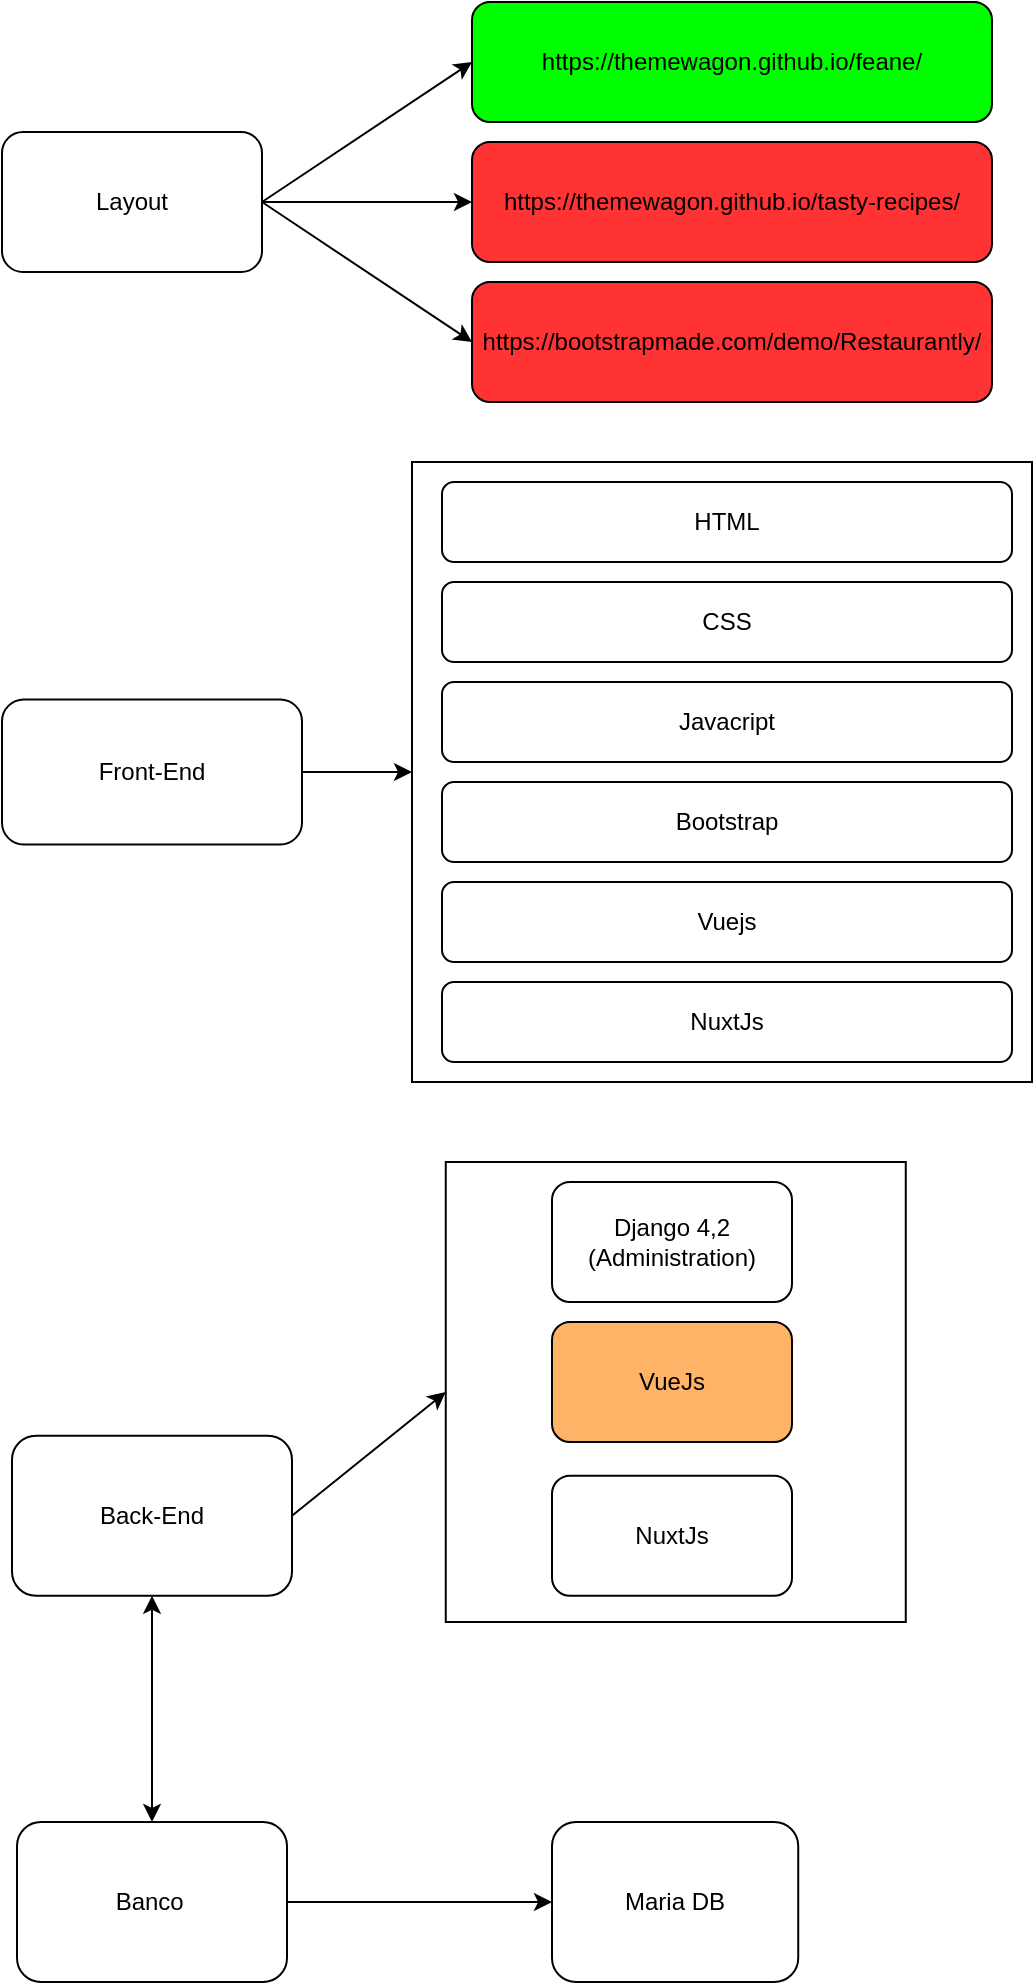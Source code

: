 <mxfile version="24.6.5" type="github" pages="2">
  <diagram name="Estrutura" id="_JozszdOQ5H9nEkMJRZu">
    <mxGraphModel dx="1120" dy="468" grid="1" gridSize="10" guides="1" tooltips="1" connect="1" arrows="1" fold="1" page="1" pageScale="1" pageWidth="827" pageHeight="1169" math="0" shadow="0">
      <root>
        <mxCell id="0" />
        <mxCell id="1" parent="0" />
        <mxCell id="03ZlNTiPjZ4IK-vgwYox-1" value="Layout" style="rounded=1;whiteSpace=wrap;html=1;" vertex="1" parent="1">
          <mxGeometry x="15" y="75" width="130" height="70" as="geometry" />
        </mxCell>
        <mxCell id="03ZlNTiPjZ4IK-vgwYox-2" value="" style="endArrow=classic;html=1;rounded=0;exitX=1;exitY=0.5;exitDx=0;exitDy=0;entryX=0;entryY=0.5;entryDx=0;entryDy=0;" edge="1" parent="1" source="03ZlNTiPjZ4IK-vgwYox-1" target="03ZlNTiPjZ4IK-vgwYox-3">
          <mxGeometry width="50" height="50" relative="1" as="geometry">
            <mxPoint x="240" y="120" as="sourcePoint" />
            <mxPoint x="220" y="60" as="targetPoint" />
          </mxGeometry>
        </mxCell>
        <mxCell id="03ZlNTiPjZ4IK-vgwYox-3" value="https://themewagon.github.io/feane/" style="rounded=1;whiteSpace=wrap;html=1;fillColor=#00FF00;" vertex="1" parent="1">
          <mxGeometry x="250" y="10" width="260" height="60" as="geometry" />
        </mxCell>
        <mxCell id="03ZlNTiPjZ4IK-vgwYox-4" value="" style="endArrow=classic;html=1;rounded=0;exitX=1;exitY=0.5;exitDx=0;exitDy=0;entryX=0;entryY=0.5;entryDx=0;entryDy=0;" edge="1" parent="1" source="03ZlNTiPjZ4IK-vgwYox-1" target="03ZlNTiPjZ4IK-vgwYox-6">
          <mxGeometry width="50" height="50" relative="1" as="geometry">
            <mxPoint x="170" y="100" as="sourcePoint" />
            <mxPoint x="220" y="90" as="targetPoint" />
          </mxGeometry>
        </mxCell>
        <mxCell id="03ZlNTiPjZ4IK-vgwYox-5" value="" style="endArrow=classic;html=1;rounded=0;exitX=1;exitY=0.5;exitDx=0;exitDy=0;entryX=0;entryY=0.5;entryDx=0;entryDy=0;" edge="1" parent="1" source="03ZlNTiPjZ4IK-vgwYox-1" target="03ZlNTiPjZ4IK-vgwYox-7">
          <mxGeometry width="50" height="50" relative="1" as="geometry">
            <mxPoint x="180" y="110" as="sourcePoint" />
            <mxPoint x="200" y="110" as="targetPoint" />
          </mxGeometry>
        </mxCell>
        <UserObject label="https://themewagon.github.io/tasty-recipes/" link="https://themewagon.github.io/tasty-recipes/" id="03ZlNTiPjZ4IK-vgwYox-6">
          <mxCell style="rounded=1;whiteSpace=wrap;html=1;fillColor=#FF3333;" vertex="1" parent="1">
            <mxGeometry x="250" y="80" width="260" height="60" as="geometry" />
          </mxCell>
        </UserObject>
        <mxCell id="03ZlNTiPjZ4IK-vgwYox-7" value="https://bootstrapmade.com/demo/Restaurantly/" style="rounded=1;whiteSpace=wrap;html=1;fillColor=#FF3333;" vertex="1" parent="1">
          <mxGeometry x="250" y="150" width="260" height="60" as="geometry" />
        </mxCell>
        <mxCell id="03ZlNTiPjZ4IK-vgwYox-8" value="Front-End" style="rounded=1;whiteSpace=wrap;html=1;" vertex="1" parent="1">
          <mxGeometry x="15" y="358.75" width="150" height="72.5" as="geometry" />
        </mxCell>
        <mxCell id="03ZlNTiPjZ4IK-vgwYox-9" value="Back-End" style="rounded=1;whiteSpace=wrap;html=1;" vertex="1" parent="1">
          <mxGeometry x="20" y="726.88" width="140" height="80" as="geometry" />
        </mxCell>
        <mxCell id="03ZlNTiPjZ4IK-vgwYox-11" value="" style="endArrow=classic;html=1;rounded=0;exitX=1;exitY=0.5;exitDx=0;exitDy=0;entryX=0;entryY=0.5;entryDx=0;entryDy=0;" edge="1" parent="1" source="03ZlNTiPjZ4IK-vgwYox-8" target="03ZlNTiPjZ4IK-vgwYox-12">
          <mxGeometry width="50" height="50" relative="1" as="geometry">
            <mxPoint x="200" y="360" as="sourcePoint" />
            <mxPoint x="220" y="350" as="targetPoint" />
          </mxGeometry>
        </mxCell>
        <mxCell id="03ZlNTiPjZ4IK-vgwYox-12" value="" style="whiteSpace=wrap;html=1;aspect=fixed;" vertex="1" parent="1">
          <mxGeometry x="220" y="240" width="310" height="310" as="geometry" />
        </mxCell>
        <mxCell id="03ZlNTiPjZ4IK-vgwYox-13" value="HTML" style="rounded=1;whiteSpace=wrap;html=1;" vertex="1" parent="1">
          <mxGeometry x="235" y="250" width="285" height="40" as="geometry" />
        </mxCell>
        <mxCell id="03ZlNTiPjZ4IK-vgwYox-14" value="CSS" style="rounded=1;whiteSpace=wrap;html=1;" vertex="1" parent="1">
          <mxGeometry x="235" y="300" width="285" height="40" as="geometry" />
        </mxCell>
        <mxCell id="03ZlNTiPjZ4IK-vgwYox-17" value="Vuejs" style="rounded=1;whiteSpace=wrap;html=1;" vertex="1" parent="1">
          <mxGeometry x="235" y="450" width="285" height="40" as="geometry" />
        </mxCell>
        <mxCell id="03ZlNTiPjZ4IK-vgwYox-18" value="NuxtJs" style="rounded=1;whiteSpace=wrap;html=1;" vertex="1" parent="1">
          <mxGeometry x="235" y="500" width="285" height="40" as="geometry" />
        </mxCell>
        <mxCell id="03ZlNTiPjZ4IK-vgwYox-19" value="Bootstrap" style="rounded=1;whiteSpace=wrap;html=1;" vertex="1" parent="1">
          <mxGeometry x="235" y="400" width="285" height="40" as="geometry" />
        </mxCell>
        <mxCell id="03ZlNTiPjZ4IK-vgwYox-15" value="Javacript" style="rounded=1;whiteSpace=wrap;html=1;" vertex="1" parent="1">
          <mxGeometry x="235" y="350" width="285" height="40" as="geometry" />
        </mxCell>
        <mxCell id="03ZlNTiPjZ4IK-vgwYox-20" value="" style="endArrow=classic;html=1;rounded=0;exitX=1;exitY=0.5;exitDx=0;exitDy=0;entryX=0;entryY=0.5;entryDx=0;entryDy=0;" edge="1" parent="1" source="03ZlNTiPjZ4IK-vgwYox-9" target="03ZlNTiPjZ4IK-vgwYox-22">
          <mxGeometry width="50" height="50" relative="1" as="geometry">
            <mxPoint x="175" y="405" as="sourcePoint" />
            <mxPoint x="210" y="740" as="targetPoint" />
          </mxGeometry>
        </mxCell>
        <mxCell id="03ZlNTiPjZ4IK-vgwYox-22" value="" style="whiteSpace=wrap;html=1;aspect=fixed;" vertex="1" parent="1">
          <mxGeometry x="236.88" y="590" width="230" height="230" as="geometry" />
        </mxCell>
        <mxCell id="03ZlNTiPjZ4IK-vgwYox-23" value="Django 4,2 (Administration)" style="rounded=1;whiteSpace=wrap;html=1;" vertex="1" parent="1">
          <mxGeometry x="290" y="600" width="120" height="60" as="geometry" />
        </mxCell>
        <mxCell id="03ZlNTiPjZ4IK-vgwYox-24" value="VueJs" style="rounded=1;whiteSpace=wrap;html=1;fillColor=#FFB366;" vertex="1" parent="1">
          <mxGeometry x="290" y="670" width="120" height="60" as="geometry" />
        </mxCell>
        <mxCell id="03ZlNTiPjZ4IK-vgwYox-25" value="NuxtJs" style="rounded=1;whiteSpace=wrap;html=1;" vertex="1" parent="1">
          <mxGeometry x="290" y="746.88" width="120" height="60" as="geometry" />
        </mxCell>
        <mxCell id="03ZlNTiPjZ4IK-vgwYox-26" value="Banco&amp;nbsp;" style="rounded=1;whiteSpace=wrap;html=1;" vertex="1" parent="1">
          <mxGeometry x="22.5" y="920" width="135" height="80" as="geometry" />
        </mxCell>
        <mxCell id="03ZlNTiPjZ4IK-vgwYox-27" style="edgeStyle=orthogonalEdgeStyle;rounded=0;orthogonalLoop=1;jettySize=auto;html=1;exitX=0.5;exitY=1;exitDx=0;exitDy=0;" edge="1" parent="1" source="03ZlNTiPjZ4IK-vgwYox-25" target="03ZlNTiPjZ4IK-vgwYox-25">
          <mxGeometry relative="1" as="geometry" />
        </mxCell>
        <mxCell id="03ZlNTiPjZ4IK-vgwYox-28" value="" style="endArrow=classic;startArrow=classic;html=1;rounded=0;exitX=0.5;exitY=0;exitDx=0;exitDy=0;entryX=0.5;entryY=1;entryDx=0;entryDy=0;" edge="1" parent="1" source="03ZlNTiPjZ4IK-vgwYox-26" target="03ZlNTiPjZ4IK-vgwYox-9">
          <mxGeometry width="50" height="50" relative="1" as="geometry">
            <mxPoint x="390" y="900" as="sourcePoint" />
            <mxPoint x="440" y="850" as="targetPoint" />
          </mxGeometry>
        </mxCell>
        <mxCell id="03ZlNTiPjZ4IK-vgwYox-29" value="" style="endArrow=classic;html=1;rounded=0;exitX=1;exitY=0.5;exitDx=0;exitDy=0;entryX=0;entryY=0.5;entryDx=0;entryDy=0;" edge="1" parent="1" source="03ZlNTiPjZ4IK-vgwYox-26" target="03ZlNTiPjZ4IK-vgwYox-31">
          <mxGeometry width="50" height="50" relative="1" as="geometry">
            <mxPoint x="240" y="990" as="sourcePoint" />
            <mxPoint x="230" y="960" as="targetPoint" />
          </mxGeometry>
        </mxCell>
        <mxCell id="03ZlNTiPjZ4IK-vgwYox-31" value="Maria DB" style="rounded=1;whiteSpace=wrap;html=1;" vertex="1" parent="1">
          <mxGeometry x="290" y="920" width="123.12" height="80" as="geometry" />
        </mxCell>
      </root>
    </mxGraphModel>
  </diagram>
  <diagram id="8fLBs4eSWqiu9tgPdFYU" name="Site">
    <mxGraphModel dx="1120" dy="468" grid="1" gridSize="10" guides="1" tooltips="1" connect="1" arrows="1" fold="1" page="1" pageScale="1" pageWidth="827" pageHeight="1169" math="0" shadow="0">
      <root>
        <mxCell id="0" />
        <mxCell id="1" parent="0" />
        <mxCell id="jWfAnXKjfgSkeG5d787E-1" value="Menu" style="rounded=1;whiteSpace=wrap;html=1;" vertex="1" parent="1">
          <mxGeometry x="50" y="60" width="120" height="60" as="geometry" />
        </mxCell>
        <mxCell id="KEtiw-v-da3Bz3zdPKc1-1" value="" style="endArrow=classic;html=1;rounded=0;exitX=1;exitY=0.5;exitDx=0;exitDy=0;entryX=-0.036;entryY=0.267;entryDx=0;entryDy=0;entryPerimeter=0;" edge="1" parent="1" source="jWfAnXKjfgSkeG5d787E-1" target="KEtiw-v-da3Bz3zdPKc1-4">
          <mxGeometry width="50" height="50" relative="1" as="geometry">
            <mxPoint x="270" y="140" as="sourcePoint" />
            <mxPoint x="220" y="90" as="targetPoint" />
          </mxGeometry>
        </mxCell>
        <mxCell id="KEtiw-v-da3Bz3zdPKc1-3" value="List" style="swimlane;fontStyle=0;childLayout=stackLayout;horizontal=1;startSize=30;horizontalStack=0;resizeParent=1;resizeParentMax=0;resizeLast=0;collapsible=1;marginBottom=0;whiteSpace=wrap;html=1;" vertex="1" parent="1">
          <mxGeometry x="220" y="20" width="140" height="110" as="geometry" />
        </mxCell>
        <mxCell id="KEtiw-v-da3Bz3zdPKc1-5" value="Início" style="text;strokeColor=none;fillColor=none;align=left;verticalAlign=middle;spacingLeft=4;spacingRight=4;overflow=hidden;points=[[0,0.5],[1,0.5]];portConstraint=eastwest;rotatable=0;whiteSpace=wrap;html=1;" vertex="1" parent="KEtiw-v-da3Bz3zdPKc1-3">
          <mxGeometry y="30" width="140" height="30" as="geometry" />
        </mxCell>
        <mxCell id="KEtiw-v-da3Bz3zdPKc1-4" value="Receitas" style="text;strokeColor=none;fillColor=none;align=left;verticalAlign=middle;spacingLeft=4;spacingRight=4;overflow=hidden;points=[[0,0.5],[1,0.5]];portConstraint=eastwest;rotatable=0;whiteSpace=wrap;html=1;" vertex="1" parent="KEtiw-v-da3Bz3zdPKc1-3">
          <mxGeometry y="60" width="140" height="30" as="geometry" />
        </mxCell>
        <mxCell id="KEtiw-v-da3Bz3zdPKc1-6" value="Sobre" style="text;strokeColor=none;fillColor=none;align=left;verticalAlign=middle;spacingLeft=4;spacingRight=4;overflow=hidden;points=[[0,0.5],[1,0.5]];portConstraint=eastwest;rotatable=0;whiteSpace=wrap;html=1;" vertex="1" parent="KEtiw-v-da3Bz3zdPKc1-3">
          <mxGeometry y="90" width="140" height="20" as="geometry" />
        </mxCell>
        <mxCell id="KEtiw-v-da3Bz3zdPKc1-7" value="Fale Conosco" style="text;strokeColor=none;fillColor=none;align=left;verticalAlign=middle;spacingLeft=4;spacingRight=4;overflow=hidden;points=[[0,0.5],[1,0.5]];portConstraint=eastwest;rotatable=0;whiteSpace=wrap;html=1;" vertex="1" parent="1">
          <mxGeometry x="220" y="130" width="140" height="30" as="geometry" />
        </mxCell>
        <mxCell id="KEtiw-v-da3Bz3zdPKc1-8" value="Slide" style="rounded=1;whiteSpace=wrap;html=1;" vertex="1" parent="1">
          <mxGeometry x="20" y="370" width="120" height="60" as="geometry" />
        </mxCell>
        <mxCell id="KEtiw-v-da3Bz3zdPKc1-9" value="" style="endArrow=classic;html=1;rounded=0;exitX=1;exitY=0.5;exitDx=0;exitDy=0;entryX=0;entryY=0.5;entryDx=0;entryDy=0;" edge="1" parent="1" source="KEtiw-v-da3Bz3zdPKc1-8" target="KEtiw-v-da3Bz3zdPKc1-10">
          <mxGeometry width="50" height="50" relative="1" as="geometry">
            <mxPoint x="230" y="280" as="sourcePoint" />
            <mxPoint x="220" y="260" as="targetPoint" />
          </mxGeometry>
        </mxCell>
        <mxCell id="KEtiw-v-da3Bz3zdPKc1-10" value="3 Slides dinâmicos" style="rounded=1;whiteSpace=wrap;html=1;" vertex="1" parent="1">
          <mxGeometry x="230" y="300" width="120" height="60" as="geometry" />
        </mxCell>
        <mxCell id="KEtiw-v-da3Bz3zdPKc1-12" value="Título da Receita" style="rounded=1;whiteSpace=wrap;html=1;" vertex="1" parent="1">
          <mxGeometry x="230" y="370" width="120" height="60" as="geometry" />
        </mxCell>
        <mxCell id="KEtiw-v-da3Bz3zdPKc1-13" value="Imagem" style="rounded=1;whiteSpace=wrap;html=1;" vertex="1" parent="1">
          <mxGeometry x="230" y="230" width="120" height="60" as="geometry" />
        </mxCell>
        <mxCell id="KEtiw-v-da3Bz3zdPKc1-14" value="Breve descrição da Receita" style="rounded=1;whiteSpace=wrap;html=1;" vertex="1" parent="1">
          <mxGeometry x="230" y="440" width="120" height="60" as="geometry" />
        </mxCell>
        <mxCell id="KEtiw-v-da3Bz3zdPKc1-15" value="Botão para Ver mais" style="rounded=1;whiteSpace=wrap;html=1;" vertex="1" parent="1">
          <mxGeometry x="230" y="510" width="120" height="60" as="geometry" />
        </mxCell>
        <mxCell id="KEtiw-v-da3Bz3zdPKc1-16" value="" style="endArrow=classic;html=1;rounded=0;exitX=1;exitY=0.5;exitDx=0;exitDy=0;entryX=0;entryY=0.5;entryDx=0;entryDy=0;" edge="1" parent="1" source="KEtiw-v-da3Bz3zdPKc1-8" target="KEtiw-v-da3Bz3zdPKc1-12">
          <mxGeometry width="50" height="50" relative="1" as="geometry">
            <mxPoint x="140" y="510" as="sourcePoint" />
            <mxPoint x="190" y="460" as="targetPoint" />
          </mxGeometry>
        </mxCell>
        <mxCell id="KEtiw-v-da3Bz3zdPKc1-17" value="" style="endArrow=classic;html=1;rounded=0;exitX=1;exitY=0.5;exitDx=0;exitDy=0;entryX=0;entryY=0.5;entryDx=0;entryDy=0;" edge="1" parent="1" source="KEtiw-v-da3Bz3zdPKc1-8" target="KEtiw-v-da3Bz3zdPKc1-14">
          <mxGeometry width="50" height="50" relative="1" as="geometry">
            <mxPoint x="390" y="400" as="sourcePoint" />
            <mxPoint x="440" y="350" as="targetPoint" />
          </mxGeometry>
        </mxCell>
        <mxCell id="KEtiw-v-da3Bz3zdPKc1-18" value="" style="endArrow=classic;html=1;rounded=0;exitX=1;exitY=0.5;exitDx=0;exitDy=0;entryX=0;entryY=0.5;entryDx=0;entryDy=0;" edge="1" parent="1" source="KEtiw-v-da3Bz3zdPKc1-8" target="KEtiw-v-da3Bz3zdPKc1-15">
          <mxGeometry width="50" height="50" relative="1" as="geometry">
            <mxPoint x="400" y="410" as="sourcePoint" />
            <mxPoint x="450" y="360" as="targetPoint" />
          </mxGeometry>
        </mxCell>
        <mxCell id="KEtiw-v-da3Bz3zdPKc1-19" value="" style="endArrow=classic;html=1;rounded=0;exitX=1;exitY=0.5;exitDx=0;exitDy=0;entryX=0;entryY=0.5;entryDx=0;entryDy=0;" edge="1" parent="1" source="KEtiw-v-da3Bz3zdPKc1-8" target="KEtiw-v-da3Bz3zdPKc1-13">
          <mxGeometry width="50" height="50" relative="1" as="geometry">
            <mxPoint x="410" y="420" as="sourcePoint" />
            <mxPoint x="460" y="370" as="targetPoint" />
          </mxGeometry>
        </mxCell>
        <mxCell id="KEtiw-v-da3Bz3zdPKc1-20" value="" style="endArrow=classic;html=1;rounded=0;" edge="1" parent="1">
          <mxGeometry width="50" height="50" relative="1" as="geometry">
            <mxPoint x="420" y="430" as="sourcePoint" />
            <mxPoint x="470" y="380" as="targetPoint" />
          </mxGeometry>
        </mxCell>
      </root>
    </mxGraphModel>
  </diagram>
</mxfile>

